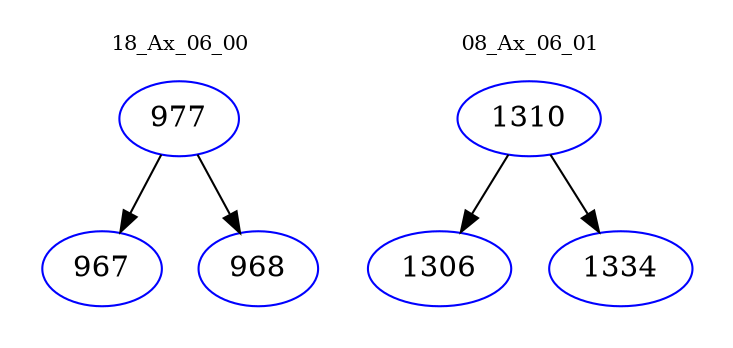 digraph{
subgraph cluster_0 {
color = white
label = "18_Ax_06_00";
fontsize=10;
T0_977 [label="977", color="blue"]
T0_977 -> T0_967 [color="black"]
T0_967 [label="967", color="blue"]
T0_977 -> T0_968 [color="black"]
T0_968 [label="968", color="blue"]
}
subgraph cluster_1 {
color = white
label = "08_Ax_06_01";
fontsize=10;
T1_1310 [label="1310", color="blue"]
T1_1310 -> T1_1306 [color="black"]
T1_1306 [label="1306", color="blue"]
T1_1310 -> T1_1334 [color="black"]
T1_1334 [label="1334", color="blue"]
}
}

